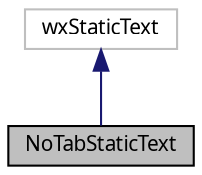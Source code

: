 digraph "NoTabStaticText"
{
  edge [fontname="Sans",fontsize="10",labelfontname="Sans",labelfontsize="10"];
  node [fontname="Sans",fontsize="10",shape=record];
  Node2 [label="NoTabStaticText",height=0.2,width=0.4,color="black", fillcolor="grey75", style="filled", fontcolor="black"];
  Node3 -> Node2 [dir="back",color="midnightblue",fontsize="10",style="solid",fontname="Sans"];
  Node3 [label="wxStaticText",height=0.2,width=0.4,color="grey75", fillcolor="white", style="filled"];
}
